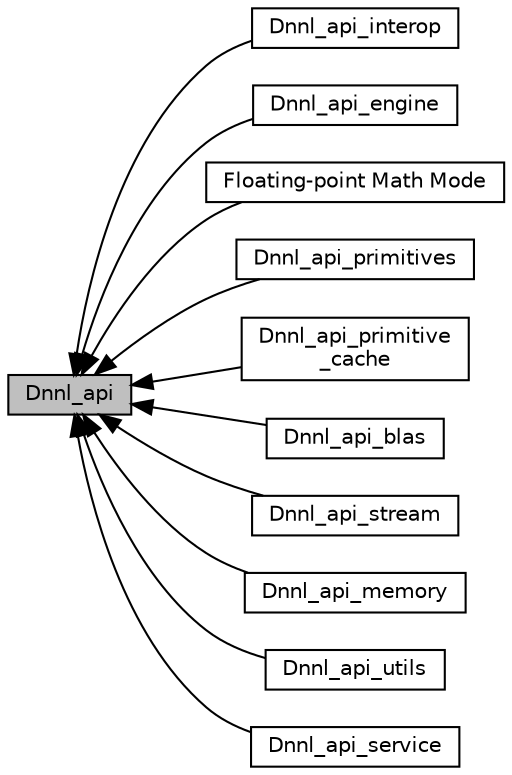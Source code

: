 digraph "Dnnl_api"
{
  edge [fontname="Helvetica",fontsize="10",labelfontname="Helvetica",labelfontsize="10"];
  node [fontname="Helvetica",fontsize="10",shape=box];
  rankdir=LR;
  Node10 [label="Dnnl_api_interop",height=0.2,width=0.4,color="black", fillcolor="white", style="filled",URL="$group__dnnl__api__interop.html",tooltip=" "];
  Node4 [label="Dnnl_api_engine",height=0.2,width=0.4,color="black", fillcolor="white", style="filled",URL="$group__dnnl__api__engine.html",tooltip=" "];
  Node7 [label="Floating-point Math Mode",height=0.2,width=0.4,color="black", fillcolor="white", style="filled",URL="$group__dnnl__api__mathmode.html",tooltip=" "];
  Node2 [label="Dnnl_api_primitives",height=0.2,width=0.4,color="black", fillcolor="white", style="filled",URL="$group__dnnl__api__primitives.html",tooltip=" "];
  Node6 [label="Dnnl_api_primitive\l_cache",height=0.2,width=0.4,color="black", fillcolor="white", style="filled",URL="$group__dnnl__api__primitive__cache.html",tooltip=" "];
  Node9 [label="Dnnl_api_blas",height=0.2,width=0.4,color="black", fillcolor="white", style="filled",URL="$group__dnnl__api__blas.html",tooltip=" "];
  Node5 [label="Dnnl_api_stream",height=0.2,width=0.4,color="black", fillcolor="white", style="filled",URL="$group__dnnl__api__stream.html",tooltip=" "];
  Node3 [label="Dnnl_api_memory",height=0.2,width=0.4,color="black", fillcolor="white", style="filled",URL="$group__dnnl__api__memory.html",tooltip=" "];
  Node1 [label="Dnnl_api",height=0.2,width=0.4,color="black", fillcolor="grey75", style="filled", fontcolor="black",tooltip=" "];
  Node11 [label="Dnnl_api_utils",height=0.2,width=0.4,color="black", fillcolor="white", style="filled",URL="$group__dnnl__api__utils.html",tooltip=" "];
  Node8 [label="Dnnl_api_service",height=0.2,width=0.4,color="black", fillcolor="white", style="filled",URL="$group__dnnl__api__service.html",tooltip=" "];
  Node1->Node2 [shape=plaintext, dir="back", style="solid"];
  Node1->Node3 [shape=plaintext, dir="back", style="solid"];
  Node1->Node4 [shape=plaintext, dir="back", style="solid"];
  Node1->Node5 [shape=plaintext, dir="back", style="solid"];
  Node1->Node6 [shape=plaintext, dir="back", style="solid"];
  Node1->Node7 [shape=plaintext, dir="back", style="solid"];
  Node1->Node8 [shape=plaintext, dir="back", style="solid"];
  Node1->Node9 [shape=plaintext, dir="back", style="solid"];
  Node1->Node10 [shape=plaintext, dir="back", style="solid"];
  Node1->Node11 [shape=plaintext, dir="back", style="solid"];
}
